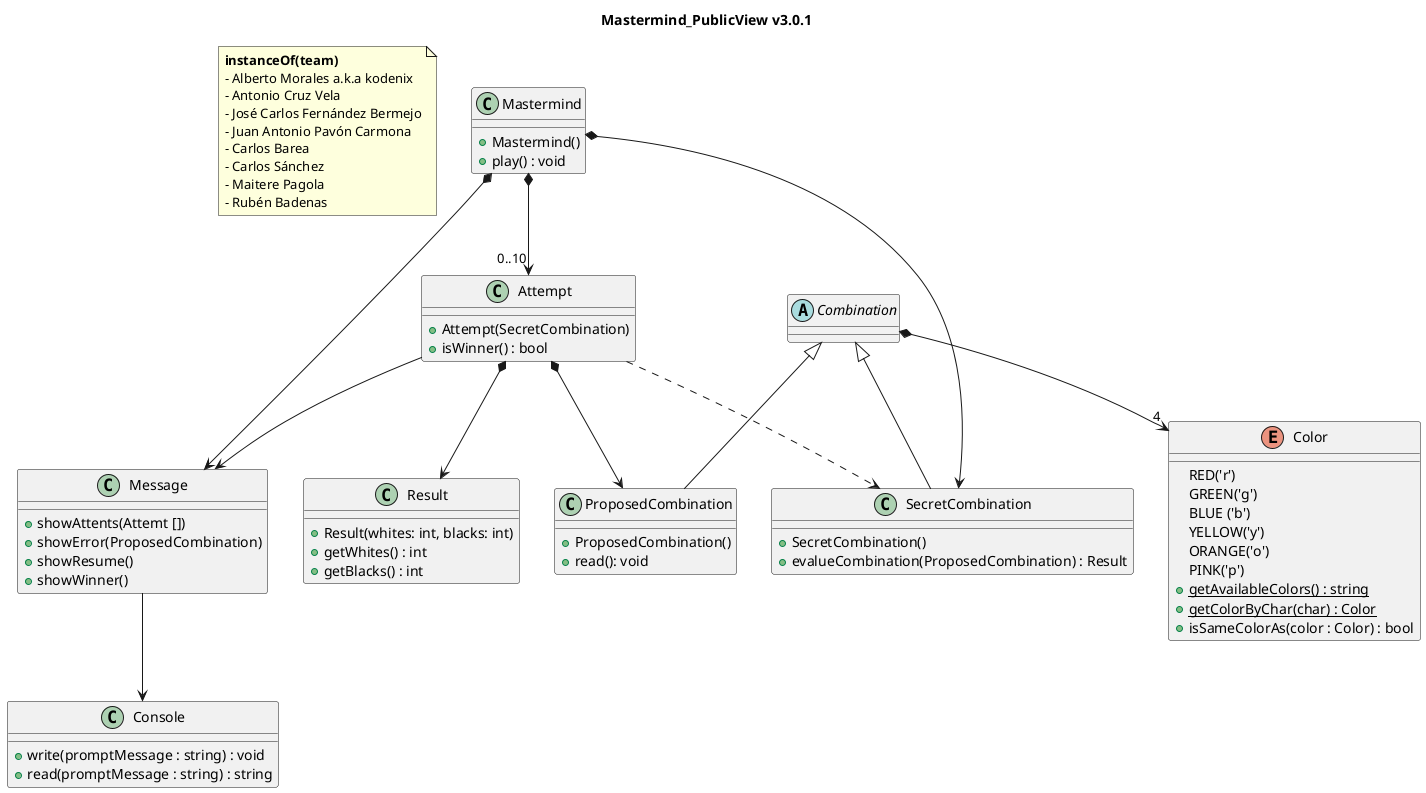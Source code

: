 @startuml Mastermind_PublicView_v3_0_1

title Mastermind_PublicView v3.0.1

note as N1
  <b>instanceOf(team)</b>
  - Alberto Morales a.k.a kodenix
  - Antonio Cruz Vela
  - José Carlos Fernández Bermejo
  - Juan Antonio Pavón Carmona
  - Carlos Barea
  - Carlos Sánchez
  - Maitere Pagola
  - Rubén Badenas
end note


class Mastermind {
    +Mastermind()
    +play() : void
}

class Attempt{
    +Attempt(SecretCombination)
    +isWinner() : bool
}


class Result{
    +Result(whites: int, blacks: int)
    +getWhites() : int
    +getBlacks() : int
}

enum Color{
    RED('r')
    GREEN('g')
    BLUE ('b')
    YELLOW('y')
    ORANGE('o')
    PINK('p')
    +{static} getAvailableColors() : string
    +{static} getColorByChar(char) : Color
    +isSameColorAs(color : Color) : bool
}

abstract class Combination{
}

class SecretCombination{
    +SecretCombination()
    +evalueCombination(ProposedCombination) : Result
}

class ProposedCombination{
    +ProposedCombination()
    +read(): void
}

class Console{
    +write(promptMessage : string) : void
    +read(promptMessage : string) : string
}

Class Message {
    +showAttents(Attemt [])
    +showError(ProposedCombination)
    +showResume()
    +showWinner()
}



Mastermind *--> SecretCombination
Mastermind *--> "0..10" Attempt
Mastermind *-down-> Message

Combination ^-- SecretCombination
Combination ^-- ProposedCombination
Combination *--> "4" Color

Attempt *--> ProposedCombination
Attempt *--> Result
Attempt ..> SecretCombination

Attempt --> Message

Message --> Console


@enduml
